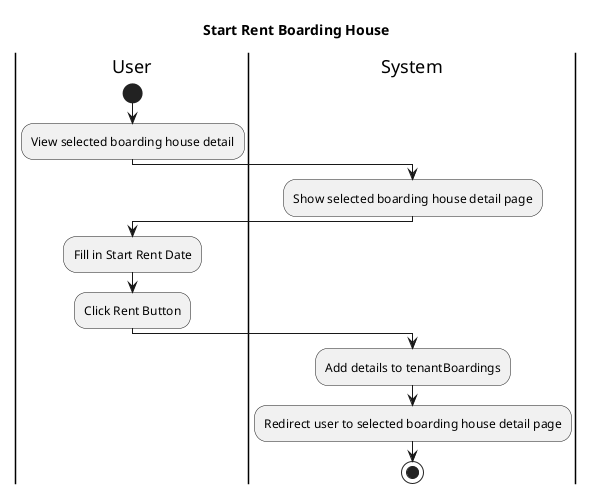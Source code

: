 @startuml
title Start Rent Boarding House
|User|
start
    :View selected boarding house detail;

|System|
    :Show selected boarding house detail page;

|User|
    :Fill in Start Rent Date;
    :Click Rent Button;

|System|
    :Add details to tenantBoardings;
    :Redirect user to selected boarding house detail page;
stop

@enduml